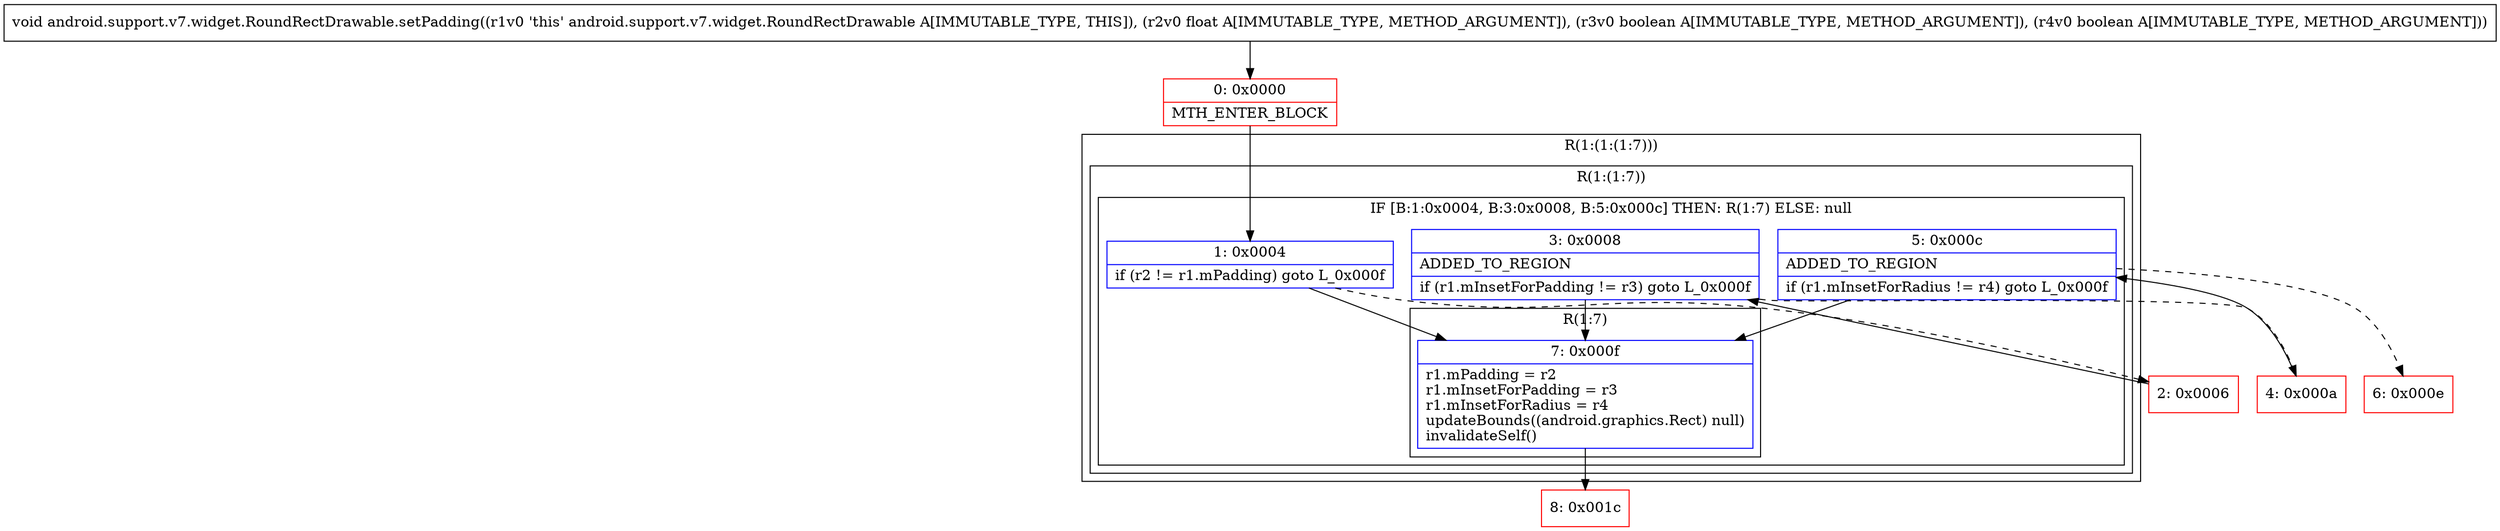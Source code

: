 digraph "CFG forandroid.support.v7.widget.RoundRectDrawable.setPadding(FZZ)V" {
subgraph cluster_Region_2130518687 {
label = "R(1:(1:(1:7)))";
node [shape=record,color=blue];
subgraph cluster_Region_524742845 {
label = "R(1:(1:7))";
node [shape=record,color=blue];
subgraph cluster_IfRegion_578932260 {
label = "IF [B:1:0x0004, B:3:0x0008, B:5:0x000c] THEN: R(1:7) ELSE: null";
node [shape=record,color=blue];
Node_1 [shape=record,label="{1\:\ 0x0004|if (r2 != r1.mPadding) goto L_0x000f\l}"];
Node_3 [shape=record,label="{3\:\ 0x0008|ADDED_TO_REGION\l|if (r1.mInsetForPadding != r3) goto L_0x000f\l}"];
Node_5 [shape=record,label="{5\:\ 0x000c|ADDED_TO_REGION\l|if (r1.mInsetForRadius != r4) goto L_0x000f\l}"];
subgraph cluster_Region_79282295 {
label = "R(1:7)";
node [shape=record,color=blue];
Node_7 [shape=record,label="{7\:\ 0x000f|r1.mPadding = r2\lr1.mInsetForPadding = r3\lr1.mInsetForRadius = r4\lupdateBounds((android.graphics.Rect) null)\linvalidateSelf()\l}"];
}
}
}
}
Node_0 [shape=record,color=red,label="{0\:\ 0x0000|MTH_ENTER_BLOCK\l}"];
Node_2 [shape=record,color=red,label="{2\:\ 0x0006}"];
Node_4 [shape=record,color=red,label="{4\:\ 0x000a}"];
Node_6 [shape=record,color=red,label="{6\:\ 0x000e}"];
Node_8 [shape=record,color=red,label="{8\:\ 0x001c}"];
MethodNode[shape=record,label="{void android.support.v7.widget.RoundRectDrawable.setPadding((r1v0 'this' android.support.v7.widget.RoundRectDrawable A[IMMUTABLE_TYPE, THIS]), (r2v0 float A[IMMUTABLE_TYPE, METHOD_ARGUMENT]), (r3v0 boolean A[IMMUTABLE_TYPE, METHOD_ARGUMENT]), (r4v0 boolean A[IMMUTABLE_TYPE, METHOD_ARGUMENT])) }"];
MethodNode -> Node_0;
Node_1 -> Node_2[style=dashed];
Node_1 -> Node_7;
Node_3 -> Node_4[style=dashed];
Node_3 -> Node_7;
Node_5 -> Node_6[style=dashed];
Node_5 -> Node_7;
Node_7 -> Node_8;
Node_0 -> Node_1;
Node_2 -> Node_3;
Node_4 -> Node_5;
}


